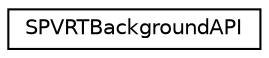 digraph "Graphical Class Hierarchy"
{
  edge [fontname="Helvetica",fontsize="10",labelfontname="Helvetica",labelfontsize="10"];
  node [fontname="Helvetica",fontsize="10",shape=record];
  rankdir="LR";
  Node1 [label="SPVRTBackgroundAPI",height=0.2,width=0.4,color="black", fillcolor="white", style="filled",URL="$struct_s_p_v_r_t_background_a_p_i.html",tooltip="A struct for storing API specific variables. "];
}
